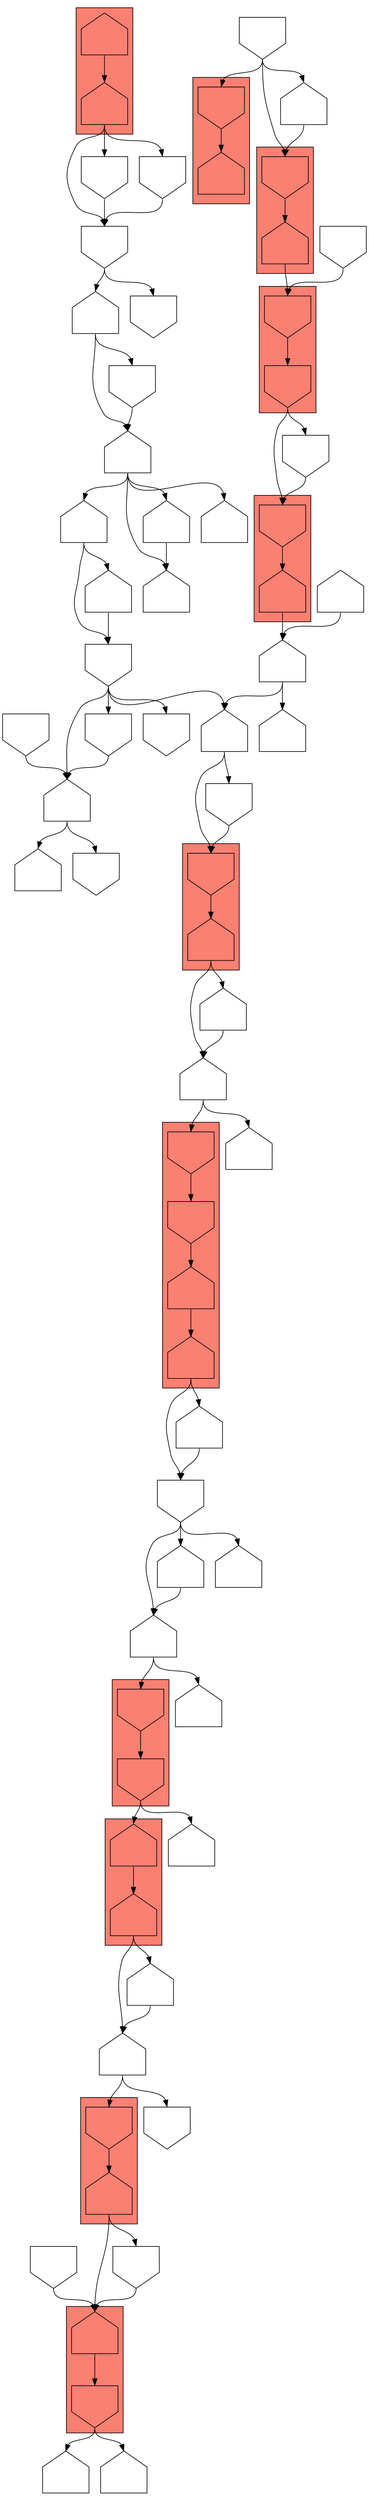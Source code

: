 digraph asm {
	edge [headport=n,tailport=s];
subgraph cluster_C5093_8924_2997_1868 {
	5093 [label="",height=1,width=1,shape=invhouse];
	8924 [label="",height=1,width=1,shape=invhouse];
	2997 [label="",height=1,width=1,shape=house];
	1868 [label="",height=1,width=1,shape=house];
	style=filled;
	fillcolor=salmon;
}
subgraph cluster_C7884_7182 {
	7884 [label="",height=1,width=1,shape=invhouse];
	7182 [label="",height=1,width=1,shape=invhouse];
	style=filled;
	fillcolor=salmon;
}
subgraph cluster_C1891_6924 {
	1891 [label="",height=1,width=1,shape=house];
	6924 [label="",height=1,width=1,shape=house];
	style=filled;
	fillcolor=salmon;
}
subgraph cluster_C15947_16065 {
	15947 [label="",height=1,width=1,shape=invhouse];
	16065 [label="",height=1,width=1,shape=house];
	style=filled;
	fillcolor=salmon;
}
subgraph cluster_C5595_2348 {
	5595 [label="",height=1,width=1,shape=house];
	2348 [label="",height=1,width=1,shape=invhouse];
	style=filled;
	fillcolor=salmon;
}
subgraph cluster_C21455_887 {
	21455 [label="",height=1,width=1,shape=invhouse];
	887 [label="",height=1,width=1,shape=house];
	style=filled;
	fillcolor=salmon;
}
subgraph cluster_C6045_6202 {
	6045 [label="",height=1,width=1,shape=house];
	6202 [label="",height=1,width=1,shape=house];
	style=filled;
	fillcolor=salmon;
}
subgraph cluster_C21591_10127 {
	21591 [label="",height=1,width=1,shape=invhouse];
	10127 [label="",height=1,width=1,shape=house];
	style=filled;
	fillcolor=salmon;
}
subgraph cluster_C3903_1619 {
	3903 [label="",height=1,width=1,shape=invhouse];
	1619 [label="",height=1,width=1,shape=invhouse];
	style=filled;
	fillcolor=salmon;
}
subgraph cluster_C11968_4362 {
	11968 [label="",height=1,width=1,shape=invhouse];
	4362 [label="",height=1,width=1,shape=house];
	style=filled;
	fillcolor=salmon;
}
subgraph cluster_C13211_11966 {
	13211 [label="",height=1,width=1,shape=invhouse];
	11966 [label="",height=1,width=1,shape=house];
	style=filled;
	fillcolor=salmon;
}
	1515 [label="",height=1,width=1,shape=invhouse];
	2415 [label="",height=1,width=1,shape=house];
	1481 [label="",height=1,width=1,shape=house];
	10318 [label="",height=1,width=1,shape=house];
	16909 [label="",height=1,width=1,shape=house];
	15410 [label="",height=1,width=1,shape=invhouse];
	16260 [label="",height=1,width=1,shape=invhouse];
	18723 [label="",height=1,width=1,shape=invhouse];
	18453 [label="",height=1,width=1,shape=house];
	11508 [label="",height=1,width=1,shape=house];
	10345 [label="",height=1,width=1,shape=house];
	14832 [label="",height=1,width=1,shape=house];
	14833 [label="",height=1,width=1,shape=house];
	15007 [label="",height=1,width=1,shape=house];
	2281 [label="",height=1,width=1,shape=house];
	6092 [label="",height=1,width=1,shape=house];
	11156 [label="",height=1,width=1,shape=house];
	7321 [label="",height=1,width=1,shape=house];
	12972 [label="",height=1,width=1,shape=invhouse];
	374 [label="",height=1,width=1,shape=invhouse];
	1924 [label="",height=1,width=1,shape=house];
	12799 [label="",height=1,width=1,shape=house];
	14364 [label="",height=1,width=1,shape=invhouse];
	12623 [label="",height=1,width=1,shape=invhouse];
	12627 [label="",height=1,width=1,shape=invhouse];
	9249 [label="",height=1,width=1,shape=invhouse];
	1975 [label="",height=1,width=1,shape=house];
	14223 [label="",height=1,width=1,shape=house];
	10840 [label="",height=1,width=1,shape=house];
	13214 [label="",height=1,width=1,shape=house];
	15997 [label="",height=1,width=1,shape=house];
	18654 [label="",height=1,width=1,shape=house];
	6969 [label="",height=1,width=1,shape=house];
	14414 [label="",height=1,width=1,shape=invhouse];
	2527 [label="",height=1,width=1,shape=invhouse];
	9936 [label="",height=1,width=1,shape=invhouse];
	15473 [label="",height=1,width=1,shape=invhouse];
	17086 [label="",height=1,width=1,shape=invhouse];
	20579 [label="",height=1,width=1,shape=house];
	11537 [label="",height=1,width=1,shape=house];
	12359 [label="",height=1,width=1,shape=invhouse];
	14820 [label="",height=1,width=1,shape=house];
	20508 [label="",height=1,width=1,shape=invhouse];
	14878 [label="",height=1,width=1,shape=invhouse];
	16768 [label="",height=1,width=1,shape=house];
	5093 -> 8924
	8924 -> 2997
	2997 -> 1868
	1868 -> 1515
	1868 -> 15007
	1515 -> 2415
	1515 -> 14832
	1515 -> 14833
	2415 -> 7884
	2415 -> 10345
	7884 -> 7182
	7182 -> 1891
	7182 -> 11508
	1891 -> 6924
	6924 -> 1481
	6924 -> 18453
	1481 -> 15947
	1481 -> 18723
	15947 -> 16065
	16065 -> 5595
	16065 -> 15410
	5595 -> 2348
	2348 -> 10318
	2348 -> 16909
	15410 -> 5595
	16260 -> 5595
	18453 -> 1481
	14832 -> 2415
	15007 -> 1515
	2281 -> 5093
	2281 -> 6092
	887 -> 2281
	887 -> 11156
	11156 -> 2281
	21455 -> 887
	7321 -> 12972
	7321 -> 21455
	12972 -> 21455
	374 -> 1924
	374 -> 7321
	374 -> 9249
	374 -> 12627
	1924 -> 12799
	1924 -> 14364
	12623 -> 1924
	12627 -> 1924
	1975 -> 374
	1975 -> 14223
	14223 -> 374
	10840 -> 1975
	10840 -> 13214
	10840 -> 15997
	10840 -> 18654
	15997 -> 13214
	6969 -> 10840
	6969 -> 14414
	14414 -> 10840
	2527 -> 6969
	2527 -> 9936
	6202 -> 2527
	6202 -> 15473
	6202 -> 17086
	15473 -> 2527
	17086 -> 2527
	6045 -> 6202
	20579 -> 7321
	20579 -> 11537
	10127 -> 20579
	21591 -> 10127
	1619 -> 12359
	1619 -> 21591
	12359 -> 21591
	3903 -> 1619
	4362 -> 3903
	11968 -> 4362
	14820 -> 11968
	20508 -> 11968
	20508 -> 13211
	20508 -> 14820
	13211 -> 11966
	14878 -> 3903
	16768 -> 20579
}